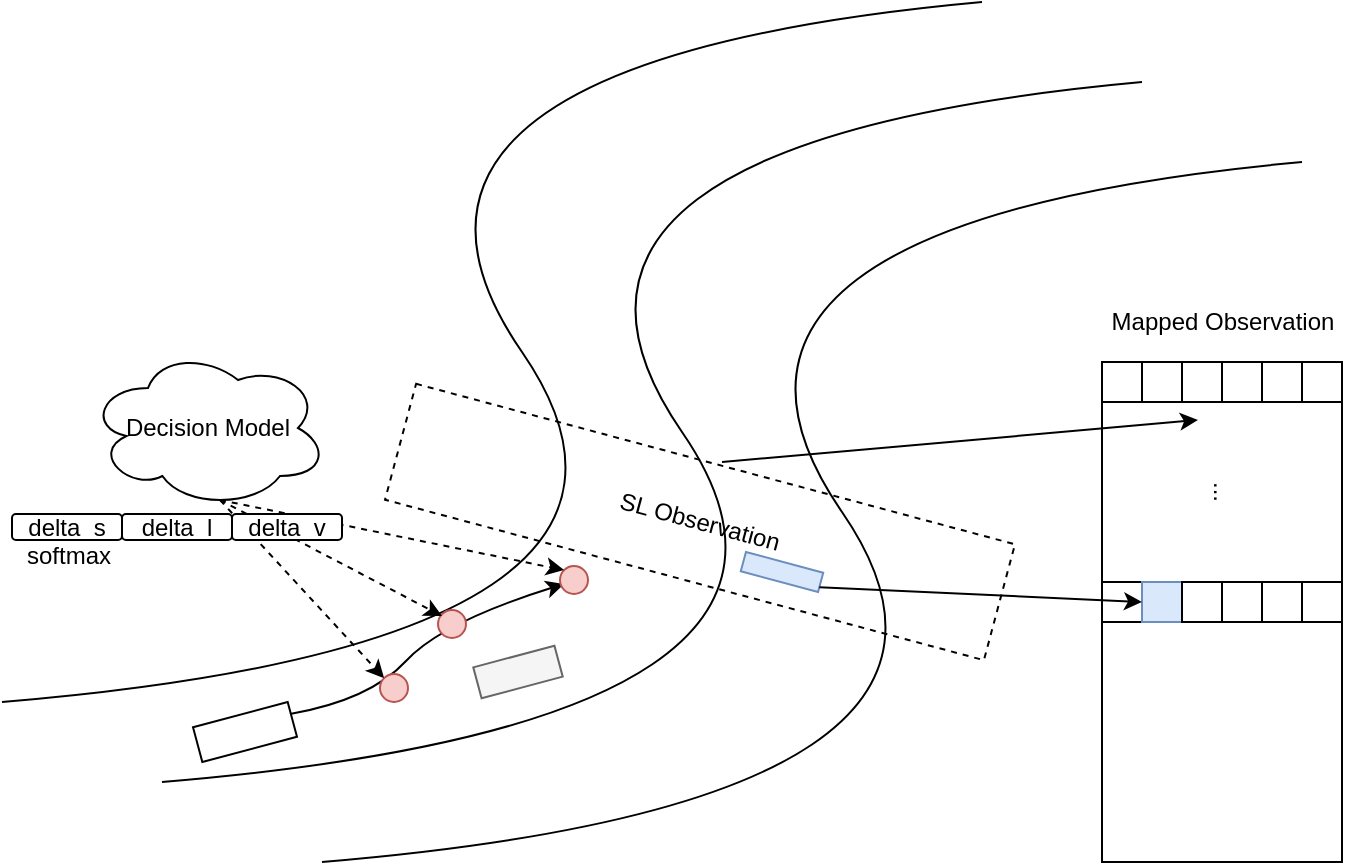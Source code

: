 <mxfile version="24.3.0" type="github">
  <diagram name="Page-1" id="oIXm3Pg2djqUT0EPQUFg">
    <mxGraphModel dx="1050" dy="570" grid="0" gridSize="10" guides="1" tooltips="1" connect="1" arrows="1" fold="1" page="1" pageScale="1" pageWidth="850" pageHeight="1100" math="0" shadow="0">
      <root>
        <mxCell id="0" />
        <mxCell id="1" parent="0" />
        <mxCell id="wP93Z5fXimrQtGXniGrd-6" value="" style="rounded=0;whiteSpace=wrap;html=1;" parent="1" vertex="1">
          <mxGeometry x="620" y="260" width="120" height="250" as="geometry" />
        </mxCell>
        <mxCell id="wP93Z5fXimrQtGXniGrd-4" value="SL Observation" style="rounded=0;whiteSpace=wrap;html=1;rotation=15;dashed=1;" parent="1" vertex="1">
          <mxGeometry x="264" y="310" width="310" height="60" as="geometry" />
        </mxCell>
        <mxCell id="wP93Z5fXimrQtGXniGrd-1" value="" style="curved=1;endArrow=none;html=1;rounded=0;endFill=0;" parent="1" edge="1">
          <mxGeometry width="50" height="50" relative="1" as="geometry">
            <mxPoint x="150" y="470" as="sourcePoint" />
            <mxPoint x="640" y="120" as="targetPoint" />
            <Array as="points">
              <mxPoint x="510" y="440" />
              <mxPoint x="310" y="150" />
            </Array>
          </mxGeometry>
        </mxCell>
        <mxCell id="wP93Z5fXimrQtGXniGrd-2" value="" style="curved=1;endArrow=none;html=1;rounded=0;endFill=0;" parent="1" edge="1">
          <mxGeometry width="50" height="50" relative="1" as="geometry">
            <mxPoint x="70" y="430" as="sourcePoint" />
            <mxPoint x="560" y="80" as="targetPoint" />
            <Array as="points">
              <mxPoint x="430" y="400" />
              <mxPoint x="230" y="110" />
            </Array>
          </mxGeometry>
        </mxCell>
        <mxCell id="wP93Z5fXimrQtGXniGrd-3" value="" style="curved=1;endArrow=none;html=1;rounded=0;endFill=0;" parent="1" edge="1">
          <mxGeometry width="50" height="50" relative="1" as="geometry">
            <mxPoint x="230" y="510" as="sourcePoint" />
            <mxPoint x="720" y="160" as="targetPoint" />
            <Array as="points">
              <mxPoint x="590" y="480" />
              <mxPoint x="390" y="190" />
            </Array>
          </mxGeometry>
        </mxCell>
        <mxCell id="wP93Z5fXimrQtGXniGrd-7" value="" style="whiteSpace=wrap;html=1;aspect=fixed;" parent="1" vertex="1">
          <mxGeometry x="620" y="260" width="20" height="20" as="geometry" />
        </mxCell>
        <mxCell id="wP93Z5fXimrQtGXniGrd-8" value="" style="whiteSpace=wrap;html=1;aspect=fixed;" parent="1" vertex="1">
          <mxGeometry x="640" y="260" width="20" height="20" as="geometry" />
        </mxCell>
        <mxCell id="wP93Z5fXimrQtGXniGrd-9" value="" style="whiteSpace=wrap;html=1;aspect=fixed;" parent="1" vertex="1">
          <mxGeometry x="660" y="260" width="20" height="20" as="geometry" />
        </mxCell>
        <mxCell id="wP93Z5fXimrQtGXniGrd-10" value="" style="whiteSpace=wrap;html=1;aspect=fixed;" parent="1" vertex="1">
          <mxGeometry x="680" y="260" width="20" height="20" as="geometry" />
        </mxCell>
        <mxCell id="wP93Z5fXimrQtGXniGrd-11" value="" style="whiteSpace=wrap;html=1;aspect=fixed;" parent="1" vertex="1">
          <mxGeometry x="700" y="260" width="20" height="20" as="geometry" />
        </mxCell>
        <mxCell id="wP93Z5fXimrQtGXniGrd-12" value="" style="whiteSpace=wrap;html=1;aspect=fixed;" parent="1" vertex="1">
          <mxGeometry x="720" y="260" width="20" height="20" as="geometry" />
        </mxCell>
        <mxCell id="wP93Z5fXimrQtGXniGrd-15" value="" style="whiteSpace=wrap;html=1;aspect=fixed;" parent="1" vertex="1">
          <mxGeometry x="620" y="370" width="20" height="20" as="geometry" />
        </mxCell>
        <mxCell id="wP93Z5fXimrQtGXniGrd-16" value="" style="whiteSpace=wrap;html=1;aspect=fixed;fillColor=#dae8fc;strokeColor=#6c8ebf;" parent="1" vertex="1">
          <mxGeometry x="640" y="370" width="20" height="20" as="geometry" />
        </mxCell>
        <mxCell id="wP93Z5fXimrQtGXniGrd-17" value="" style="whiteSpace=wrap;html=1;aspect=fixed;" parent="1" vertex="1">
          <mxGeometry x="660" y="370" width="20" height="20" as="geometry" />
        </mxCell>
        <mxCell id="wP93Z5fXimrQtGXniGrd-18" value="" style="whiteSpace=wrap;html=1;aspect=fixed;" parent="1" vertex="1">
          <mxGeometry x="680" y="370" width="20" height="20" as="geometry" />
        </mxCell>
        <mxCell id="wP93Z5fXimrQtGXniGrd-22" value="" style="whiteSpace=wrap;html=1;aspect=fixed;" parent="1" vertex="1">
          <mxGeometry x="700" y="370" width="20" height="20" as="geometry" />
        </mxCell>
        <mxCell id="wP93Z5fXimrQtGXniGrd-23" value="" style="whiteSpace=wrap;html=1;aspect=fixed;" parent="1" vertex="1">
          <mxGeometry x="720" y="370" width="20" height="20" as="geometry" />
        </mxCell>
        <mxCell id="wP93Z5fXimrQtGXniGrd-24" value="..." style="text;html=1;align=center;verticalAlign=middle;whiteSpace=wrap;rounded=0;rotation=90;" parent="1" vertex="1">
          <mxGeometry x="650" y="310" width="60" height="30" as="geometry" />
        </mxCell>
        <mxCell id="wP93Z5fXimrQtGXniGrd-26" value="" style="rounded=0;whiteSpace=wrap;html=1;rotation=15;fillColor=#dae8fc;strokeColor=#6c8ebf;" parent="1" vertex="1">
          <mxGeometry x="440" y="360" width="40" height="10" as="geometry" />
        </mxCell>
        <mxCell id="wP93Z5fXimrQtGXniGrd-27" value="" style="endArrow=classic;html=1;rounded=0;exitX=1;exitY=0.75;exitDx=0;exitDy=0;entryX=1;entryY=0.5;entryDx=0;entryDy=0;" parent="1" source="wP93Z5fXimrQtGXniGrd-26" target="wP93Z5fXimrQtGXniGrd-15" edge="1">
          <mxGeometry width="50" height="50" relative="1" as="geometry">
            <mxPoint x="400" y="320" as="sourcePoint" />
            <mxPoint x="450" y="270" as="targetPoint" />
          </mxGeometry>
        </mxCell>
        <mxCell id="wP93Z5fXimrQtGXniGrd-28" value="Mapped Observation" style="text;html=1;align=center;verticalAlign=middle;resizable=0;points=[];autosize=1;strokeColor=none;fillColor=none;" parent="1" vertex="1">
          <mxGeometry x="615.5" y="227" width="129" height="26" as="geometry" />
        </mxCell>
        <mxCell id="wP93Z5fXimrQtGXniGrd-29" value="" style="rounded=0;whiteSpace=wrap;html=1;rotation=-15;" parent="1" vertex="1">
          <mxGeometry x="167" y="436" width="49" height="18" as="geometry" />
        </mxCell>
        <mxCell id="wP93Z5fXimrQtGXniGrd-31" value="" style="curved=1;endArrow=classic;html=1;rounded=0;" parent="1" edge="1">
          <mxGeometry width="50" height="50" relative="1" as="geometry">
            <mxPoint x="214" y="436" as="sourcePoint" />
            <mxPoint x="351" y="371" as="targetPoint" />
            <Array as="points">
              <mxPoint x="254" y="429" />
              <mxPoint x="290" y="390" />
            </Array>
          </mxGeometry>
        </mxCell>
        <mxCell id="wP93Z5fXimrQtGXniGrd-32" value="" style="rounded=0;whiteSpace=wrap;html=1;rotation=-15;fillColor=#f5f5f5;fontColor=#333333;strokeColor=#666666;" parent="1" vertex="1">
          <mxGeometry x="307" y="407" width="42" height="16" as="geometry" />
        </mxCell>
        <mxCell id="wP93Z5fXimrQtGXniGrd-36" value="" style="ellipse;whiteSpace=wrap;html=1;aspect=fixed;fillColor=#f8cecc;strokeColor=#b85450;" parent="1" vertex="1">
          <mxGeometry x="259" y="416" width="14" height="14" as="geometry" />
        </mxCell>
        <mxCell id="wP93Z5fXimrQtGXniGrd-39" value="" style="ellipse;whiteSpace=wrap;html=1;aspect=fixed;fillColor=#f8cecc;strokeColor=#b85450;" parent="1" vertex="1">
          <mxGeometry x="288" y="384" width="14" height="14" as="geometry" />
        </mxCell>
        <mxCell id="wP93Z5fXimrQtGXniGrd-40" value="" style="ellipse;whiteSpace=wrap;html=1;aspect=fixed;fillColor=#f8cecc;strokeColor=#b85450;" parent="1" vertex="1">
          <mxGeometry x="349" y="362" width="14" height="14" as="geometry" />
        </mxCell>
        <mxCell id="wP93Z5fXimrQtGXniGrd-42" value="Decision Model" style="ellipse;shape=cloud;whiteSpace=wrap;html=1;" parent="1" vertex="1">
          <mxGeometry x="113" y="253" width="120" height="80" as="geometry" />
        </mxCell>
        <mxCell id="wP93Z5fXimrQtGXniGrd-43" value="" style="endArrow=classic;html=1;rounded=0;exitX=0.55;exitY=0.95;exitDx=0;exitDy=0;exitPerimeter=0;entryX=0;entryY=0;entryDx=0;entryDy=0;dashed=1;" parent="1" source="wP93Z5fXimrQtGXniGrd-42" target="wP93Z5fXimrQtGXniGrd-36" edge="1">
          <mxGeometry width="50" height="50" relative="1" as="geometry">
            <mxPoint x="318" y="322" as="sourcePoint" />
            <mxPoint x="368" y="272" as="targetPoint" />
          </mxGeometry>
        </mxCell>
        <mxCell id="wP93Z5fXimrQtGXniGrd-44" value="" style="endArrow=classic;html=1;rounded=0;exitX=0.55;exitY=0.95;exitDx=0;exitDy=0;exitPerimeter=0;entryX=0;entryY=0;entryDx=0;entryDy=0;dashed=1;" parent="1" source="wP93Z5fXimrQtGXniGrd-42" edge="1">
          <mxGeometry width="50" height="50" relative="1" as="geometry">
            <mxPoint x="208" y="298" as="sourcePoint" />
            <mxPoint x="290" y="387" as="targetPoint" />
          </mxGeometry>
        </mxCell>
        <mxCell id="wP93Z5fXimrQtGXniGrd-45" value="" style="endArrow=classic;html=1;rounded=0;exitX=0.55;exitY=0.95;exitDx=0;exitDy=0;exitPerimeter=0;entryX=0;entryY=0;entryDx=0;entryDy=0;dashed=1;" parent="1" source="wP93Z5fXimrQtGXniGrd-42" target="wP93Z5fXimrQtGXniGrd-40" edge="1">
          <mxGeometry width="50" height="50" relative="1" as="geometry">
            <mxPoint x="199" y="349" as="sourcePoint" />
            <mxPoint x="281" y="438" as="targetPoint" />
          </mxGeometry>
        </mxCell>
        <mxCell id="wP93Z5fXimrQtGXniGrd-46" value="delta_s" style="rounded=1;whiteSpace=wrap;html=1;" parent="1" vertex="1">
          <mxGeometry x="75" y="336" width="55" height="13" as="geometry" />
        </mxCell>
        <mxCell id="wP93Z5fXimrQtGXniGrd-47" value="softmax" style="text;html=1;align=center;verticalAlign=middle;resizable=0;points=[];autosize=1;strokeColor=none;fillColor=none;" parent="1" vertex="1">
          <mxGeometry x="72.5" y="344" width="60" height="26" as="geometry" />
        </mxCell>
        <mxCell id="wP93Z5fXimrQtGXniGrd-48" value="delta_l" style="rounded=1;whiteSpace=wrap;html=1;" parent="1" vertex="1">
          <mxGeometry x="130" y="336" width="55" height="13" as="geometry" />
        </mxCell>
        <mxCell id="wP93Z5fXimrQtGXniGrd-51" value="delta_v" style="rounded=1;whiteSpace=wrap;html=1;" parent="1" vertex="1">
          <mxGeometry x="185" y="336" width="55" height="13" as="geometry" />
        </mxCell>
        <mxCell id="uZ9c090kc4myvAZvLldn-2" value="" style="endArrow=classic;html=1;rounded=0;" edge="1" parent="1">
          <mxGeometry width="50" height="50" relative="1" as="geometry">
            <mxPoint x="430" y="310" as="sourcePoint" />
            <mxPoint x="668" y="289" as="targetPoint" />
          </mxGeometry>
        </mxCell>
      </root>
    </mxGraphModel>
  </diagram>
</mxfile>
